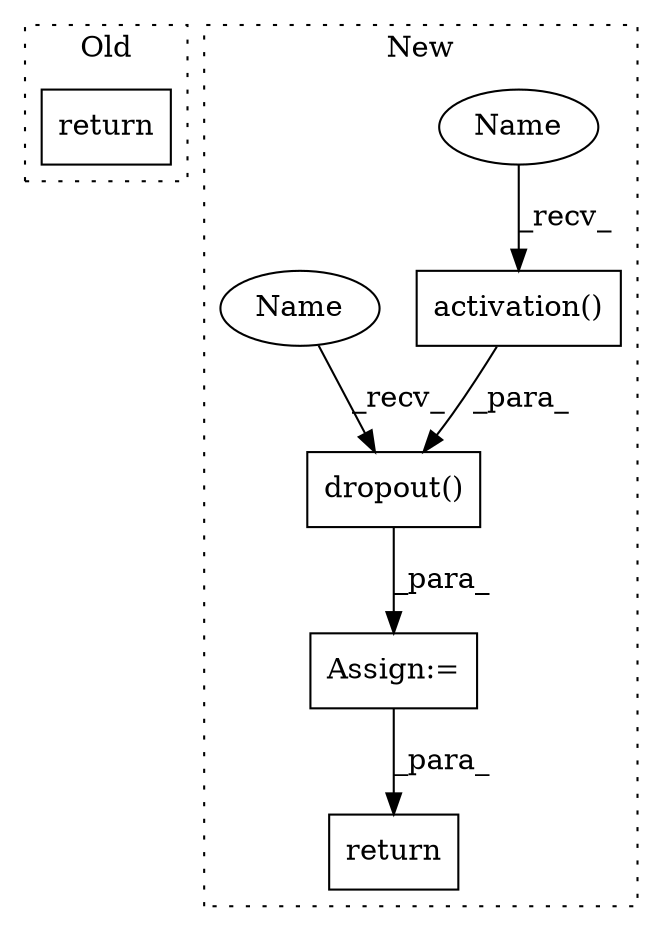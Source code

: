 digraph G {
subgraph cluster0 {
1 [label="return" a="93" s="3611" l="7" shape="box"];
label = "Old";
style="dotted";
}
subgraph cluster1 {
2 [label="activation()" a="75" s="3316,3355" l="16,1" shape="box"];
3 [label="return" a="93" s="4205" l="7" shape="box"];
4 [label="dropout()" a="75" s="3303,3356" l="13,1" shape="box"];
5 [label="Assign:=" a="68" s="3670" l="3" shape="box"];
6 [label="Name" a="87" s="3316" l="4" shape="ellipse"];
7 [label="Name" a="87" s="3303" l="4" shape="ellipse"];
label = "New";
style="dotted";
}
2 -> 4 [label="_para_"];
4 -> 5 [label="_para_"];
5 -> 3 [label="_para_"];
6 -> 2 [label="_recv_"];
7 -> 4 [label="_recv_"];
}